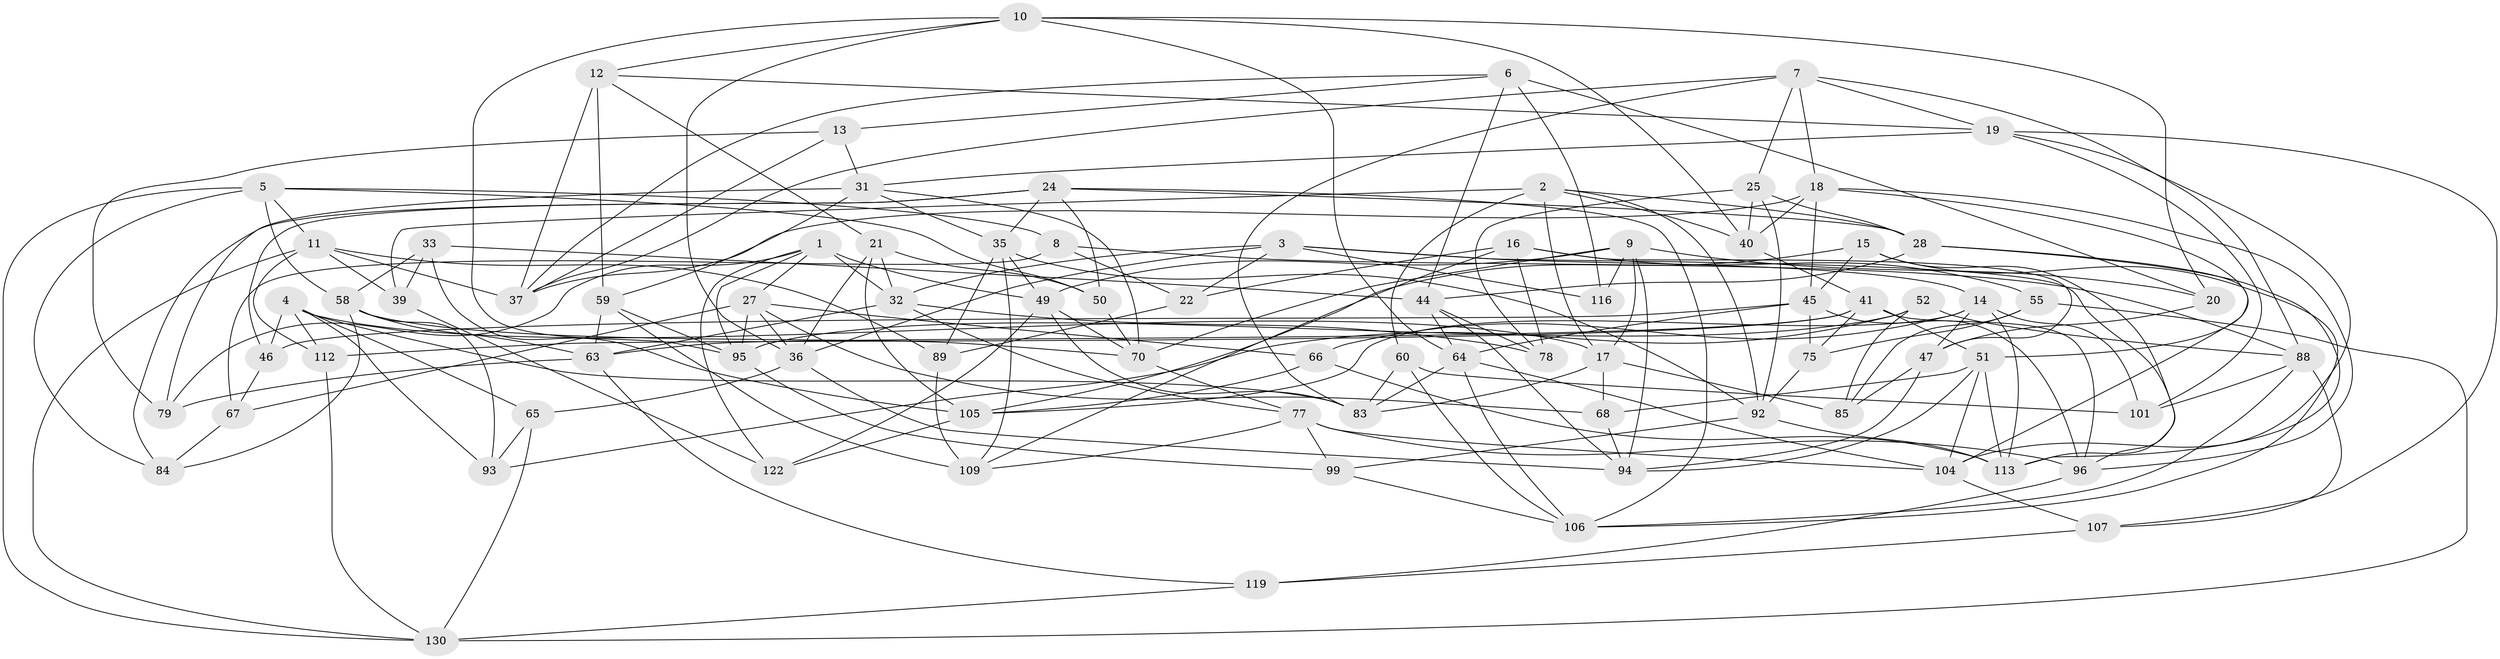 // Generated by graph-tools (version 1.1) at 2025/52/02/27/25 19:52:28]
// undirected, 81 vertices, 208 edges
graph export_dot {
graph [start="1"]
  node [color=gray90,style=filled];
  1 [super="+57"];
  2 [super="+69"];
  3 [super="+81"];
  4 [super="+29"];
  5 [super="+97"];
  6 [super="+23"];
  7 [super="+42"];
  8;
  9 [super="+98"];
  10 [super="+54"];
  11 [super="+30"];
  12 [super="+48"];
  13;
  14 [super="+53"];
  15;
  16 [super="+56"];
  17 [super="+125"];
  18 [super="+34"];
  19 [super="+62"];
  20;
  21 [super="+82"];
  22;
  24 [super="+124"];
  25 [super="+26"];
  27 [super="+73"];
  28 [super="+43"];
  31 [super="+38"];
  32 [super="+87"];
  33;
  35 [super="+110"];
  36 [super="+71"];
  37 [super="+102"];
  39;
  40 [super="+129"];
  41 [super="+90"];
  44 [super="+86"];
  45 [super="+100"];
  46;
  47 [super="+61"];
  49 [super="+76"];
  50;
  51 [super="+120"];
  52;
  55;
  58 [super="+127"];
  59 [super="+72"];
  60;
  63 [super="+121"];
  64 [super="+74"];
  65;
  66;
  67;
  68;
  70 [super="+80"];
  75;
  77 [super="+118"];
  78;
  79;
  83 [super="+131"];
  84;
  85;
  88 [super="+91"];
  89;
  92 [super="+114"];
  93;
  94 [super="+103"];
  95 [super="+123"];
  96 [super="+128"];
  99;
  101;
  104 [super="+126"];
  105 [super="+111"];
  106 [super="+108"];
  107;
  109 [super="+115"];
  112;
  113 [super="+117"];
  116;
  119;
  122;
  130 [super="+132"];
  1 -- 27;
  1 -- 95;
  1 -- 122;
  1 -- 79;
  1 -- 49;
  1 -- 32;
  2 -- 39;
  2 -- 92;
  2 -- 40;
  2 -- 17;
  2 -- 60;
  2 -- 28;
  3 -- 36;
  3 -- 116;
  3 -- 22;
  3 -- 96;
  3 -- 14;
  3 -- 32;
  4 -- 46;
  4 -- 65;
  4 -- 17;
  4 -- 112;
  4 -- 93;
  4 -- 83;
  5 -- 84;
  5 -- 11;
  5 -- 50;
  5 -- 8;
  5 -- 58;
  5 -- 130;
  6 -- 20;
  6 -- 13;
  6 -- 116 [weight=2];
  6 -- 37;
  6 -- 44;
  7 -- 19;
  7 -- 18;
  7 -- 37;
  7 -- 88;
  7 -- 25;
  7 -- 83;
  8 -- 88;
  8 -- 22;
  8 -- 67;
  9 -- 116;
  9 -- 20;
  9 -- 49;
  9 -- 17;
  9 -- 94;
  9 -- 70;
  10 -- 20;
  10 -- 95;
  10 -- 40;
  10 -- 12;
  10 -- 64;
  10 -- 36;
  11 -- 112;
  11 -- 37;
  11 -- 89;
  11 -- 130;
  11 -- 39;
  12 -- 21 [weight=2];
  12 -- 59;
  12 -- 37;
  12 -- 19;
  13 -- 31;
  13 -- 37;
  13 -- 79;
  14 -- 101;
  14 -- 105;
  14 -- 113;
  14 -- 66;
  14 -- 47;
  15 -- 106;
  15 -- 113;
  15 -- 45;
  15 -- 105;
  16 -- 78;
  16 -- 22;
  16 -- 55;
  16 -- 47 [weight=2];
  16 -- 109;
  17 -- 83;
  17 -- 68;
  17 -- 85;
  18 -- 96;
  18 -- 45;
  18 -- 40;
  18 -- 51;
  18 -- 37;
  19 -- 104;
  19 -- 31;
  19 -- 107;
  19 -- 101;
  20 -- 47;
  21 -- 105;
  21 -- 50;
  21 -- 36;
  21 -- 32;
  22 -- 89;
  24 -- 46;
  24 -- 50;
  24 -- 35;
  24 -- 84;
  24 -- 28;
  24 -- 106;
  25 -- 40 [weight=2];
  25 -- 78;
  25 -- 92;
  25 -- 28;
  27 -- 67;
  27 -- 66;
  27 -- 36;
  27 -- 95;
  27 -- 68;
  28 -- 104;
  28 -- 113;
  28 -- 44;
  31 -- 79;
  31 -- 35;
  31 -- 59;
  31 -- 70;
  32 -- 78;
  32 -- 63;
  32 -- 77;
  33 -- 44;
  33 -- 39;
  33 -- 58;
  33 -- 105;
  35 -- 109;
  35 -- 89;
  35 -- 92;
  35 -- 49;
  36 -- 94;
  36 -- 65;
  39 -- 122;
  40 -- 41;
  41 -- 112;
  41 -- 96;
  41 -- 75;
  41 -- 51;
  41 -- 63;
  44 -- 64;
  44 -- 94;
  44 -- 78;
  45 -- 64;
  45 -- 75;
  45 -- 96;
  45 -- 46;
  46 -- 67;
  47 -- 94;
  47 -- 85;
  49 -- 70;
  49 -- 122;
  49 -- 83;
  50 -- 70;
  51 -- 94;
  51 -- 104;
  51 -- 113;
  51 -- 68;
  52 -- 93;
  52 -- 85;
  52 -- 88;
  52 -- 95;
  55 -- 75;
  55 -- 85;
  55 -- 130;
  58 -- 63;
  58 -- 70;
  58 -- 93;
  58 -- 84;
  59 -- 109 [weight=2];
  59 -- 63;
  59 -- 95;
  60 -- 83;
  60 -- 101;
  60 -- 106;
  63 -- 119;
  63 -- 79;
  64 -- 104;
  64 -- 106;
  64 -- 83;
  65 -- 130;
  65 -- 93;
  66 -- 113;
  66 -- 105;
  67 -- 84;
  68 -- 94;
  70 -- 77;
  75 -- 92;
  77 -- 99;
  77 -- 109;
  77 -- 96;
  77 -- 104;
  88 -- 107;
  88 -- 101;
  88 -- 106;
  89 -- 109;
  92 -- 99;
  92 -- 113;
  95 -- 99;
  96 -- 119;
  99 -- 106;
  104 -- 107;
  105 -- 122;
  107 -- 119;
  112 -- 130;
  119 -- 130;
}
